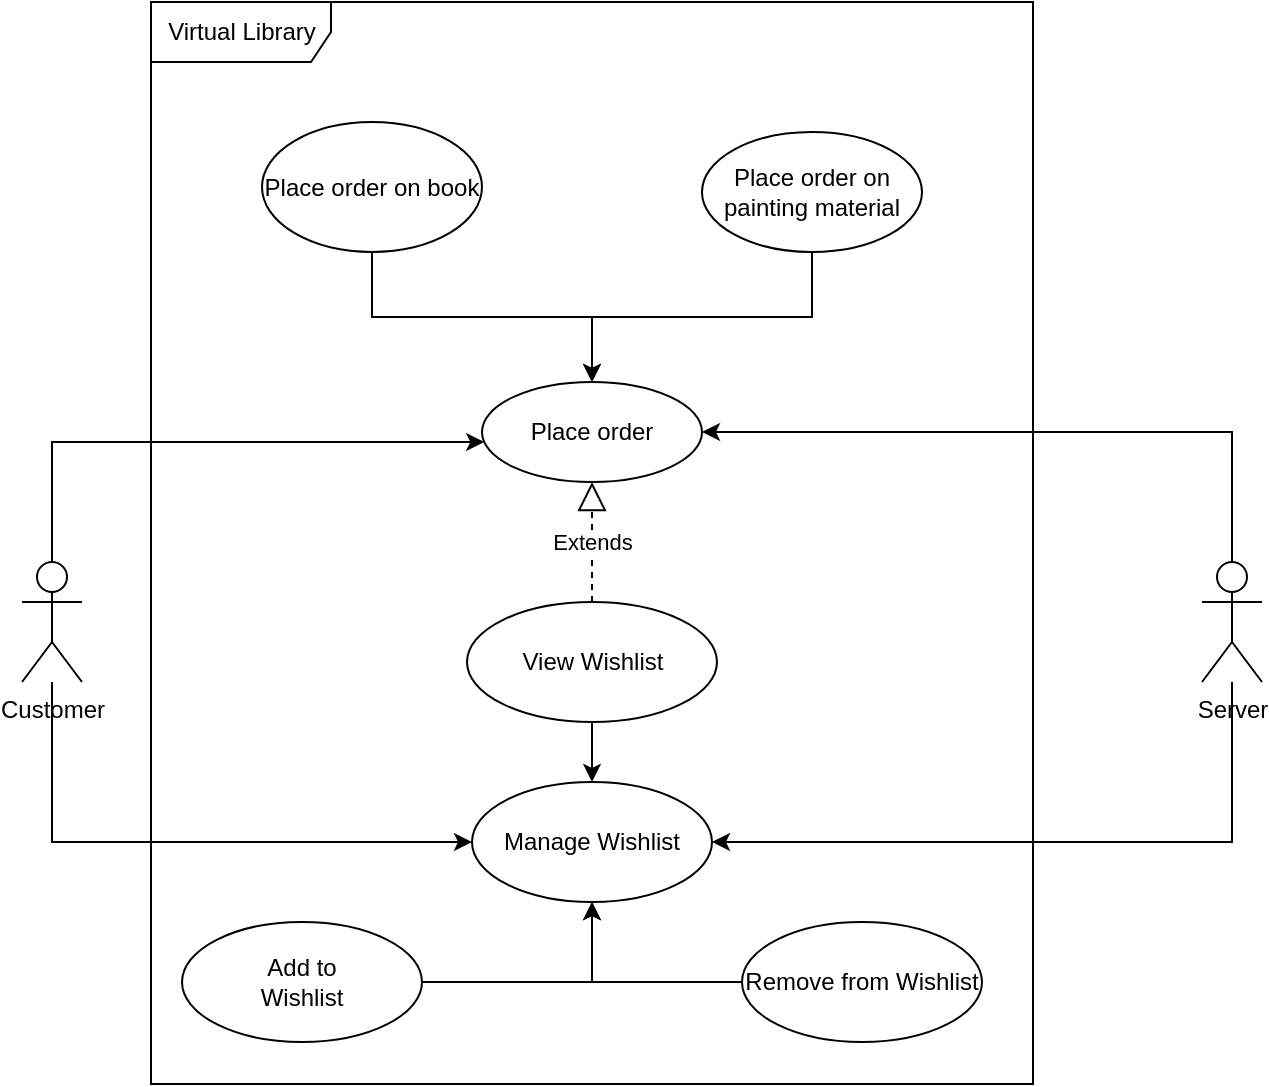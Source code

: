 <mxfile version="14.5.1" type="device"><diagram id="ptjIjk5kiq9-KrTUT66w" name="Page-1"><mxGraphModel dx="1194" dy="692" grid="1" gridSize="10" guides="1" tooltips="1" connect="1" arrows="1" fold="1" page="1" pageScale="1" pageWidth="827" pageHeight="1169" math="0" shadow="0"><root><mxCell id="0"/><mxCell id="1" parent="0"/><mxCell id="LtGgw2NjM6L2O2xvOuO4-1" value="&lt;div&gt;Virtual Library&lt;/div&gt;" style="shape=umlFrame;whiteSpace=wrap;html=1;width=90;height=30;" vertex="1" parent="1"><mxGeometry x="164.5" y="50" width="441" height="541" as="geometry"/></mxCell><mxCell id="LtGgw2NjM6L2O2xvOuO4-7" style="edgeStyle=orthogonalEdgeStyle;rounded=0;orthogonalLoop=1;jettySize=auto;html=1;" edge="1" parent="1" source="LtGgw2NjM6L2O2xvOuO4-2" target="LtGgw2NjM6L2O2xvOuO4-4"><mxGeometry relative="1" as="geometry"><Array as="points"><mxPoint x="115" y="270"/></Array></mxGeometry></mxCell><mxCell id="LtGgw2NjM6L2O2xvOuO4-19" style="edgeStyle=orthogonalEdgeStyle;rounded=0;orthogonalLoop=1;jettySize=auto;html=1;" edge="1" parent="1" source="LtGgw2NjM6L2O2xvOuO4-2" target="LtGgw2NjM6L2O2xvOuO4-17"><mxGeometry relative="1" as="geometry"><Array as="points"><mxPoint x="115" y="470"/></Array></mxGeometry></mxCell><mxCell id="LtGgw2NjM6L2O2xvOuO4-2" value="&lt;div&gt;Customer&lt;/div&gt;" style="shape=umlActor;verticalLabelPosition=bottom;verticalAlign=top;html=1;" vertex="1" parent="1"><mxGeometry x="100" y="330" width="30" height="60" as="geometry"/></mxCell><mxCell id="LtGgw2NjM6L2O2xvOuO4-8" style="edgeStyle=orthogonalEdgeStyle;rounded=0;orthogonalLoop=1;jettySize=auto;html=1;" edge="1" parent="1" source="LtGgw2NjM6L2O2xvOuO4-3" target="LtGgw2NjM6L2O2xvOuO4-4"><mxGeometry relative="1" as="geometry"><Array as="points"><mxPoint x="705" y="265"/></Array></mxGeometry></mxCell><mxCell id="LtGgw2NjM6L2O2xvOuO4-20" style="edgeStyle=orthogonalEdgeStyle;rounded=0;orthogonalLoop=1;jettySize=auto;html=1;" edge="1" parent="1" source="LtGgw2NjM6L2O2xvOuO4-3" target="LtGgw2NjM6L2O2xvOuO4-17"><mxGeometry relative="1" as="geometry"><Array as="points"><mxPoint x="705" y="470"/></Array></mxGeometry></mxCell><mxCell id="LtGgw2NjM6L2O2xvOuO4-3" value="&lt;div&gt;Server&lt;/div&gt;" style="shape=umlActor;verticalLabelPosition=bottom;verticalAlign=top;html=1;" vertex="1" parent="1"><mxGeometry x="690" y="330" width="30" height="60" as="geometry"/></mxCell><mxCell id="LtGgw2NjM6L2O2xvOuO4-4" value="Place order" style="ellipse;whiteSpace=wrap;html=1;" vertex="1" parent="1"><mxGeometry x="330" y="240" width="110" height="50" as="geometry"/></mxCell><mxCell id="LtGgw2NjM6L2O2xvOuO4-11" style="edgeStyle=orthogonalEdgeStyle;rounded=0;orthogonalLoop=1;jettySize=auto;html=1;" edge="1" parent="1" source="LtGgw2NjM6L2O2xvOuO4-9" target="LtGgw2NjM6L2O2xvOuO4-4"><mxGeometry relative="1" as="geometry"/></mxCell><mxCell id="LtGgw2NjM6L2O2xvOuO4-9" value="Place order on book" style="ellipse;whiteSpace=wrap;html=1;" vertex="1" parent="1"><mxGeometry x="220" y="110" width="110" height="65" as="geometry"/></mxCell><mxCell id="LtGgw2NjM6L2O2xvOuO4-12" style="edgeStyle=orthogonalEdgeStyle;rounded=0;orthogonalLoop=1;jettySize=auto;html=1;" edge="1" parent="1" source="LtGgw2NjM6L2O2xvOuO4-10" target="LtGgw2NjM6L2O2xvOuO4-4"><mxGeometry relative="1" as="geometry"/></mxCell><mxCell id="LtGgw2NjM6L2O2xvOuO4-10" value="Place order on painting material" style="ellipse;whiteSpace=wrap;html=1;" vertex="1" parent="1"><mxGeometry x="440" y="115" width="110" height="60" as="geometry"/></mxCell><mxCell id="LtGgw2NjM6L2O2xvOuO4-21" style="edgeStyle=orthogonalEdgeStyle;rounded=0;orthogonalLoop=1;jettySize=auto;html=1;" edge="1" parent="1" source="LtGgw2NjM6L2O2xvOuO4-16" target="LtGgw2NjM6L2O2xvOuO4-17"><mxGeometry relative="1" as="geometry"/></mxCell><mxCell id="LtGgw2NjM6L2O2xvOuO4-16" value="&lt;div&gt;Add to &lt;br&gt;&lt;/div&gt;&lt;div&gt;Wishlist&lt;/div&gt;" style="ellipse;whiteSpace=wrap;html=1;" vertex="1" parent="1"><mxGeometry x="180" y="510" width="120" height="60" as="geometry"/></mxCell><mxCell id="LtGgw2NjM6L2O2xvOuO4-17" value="Manage Wishlist" style="ellipse;whiteSpace=wrap;html=1;" vertex="1" parent="1"><mxGeometry x="325" y="440" width="120" height="60" as="geometry"/></mxCell><mxCell id="LtGgw2NjM6L2O2xvOuO4-22" style="edgeStyle=orthogonalEdgeStyle;rounded=0;orthogonalLoop=1;jettySize=auto;html=1;" edge="1" parent="1" source="LtGgw2NjM6L2O2xvOuO4-18" target="LtGgw2NjM6L2O2xvOuO4-17"><mxGeometry relative="1" as="geometry"/></mxCell><mxCell id="LtGgw2NjM6L2O2xvOuO4-18" value="Remove from Wishlist" style="ellipse;whiteSpace=wrap;html=1;" vertex="1" parent="1"><mxGeometry x="460" y="510" width="120" height="60" as="geometry"/></mxCell><mxCell id="LtGgw2NjM6L2O2xvOuO4-24" style="edgeStyle=orthogonalEdgeStyle;rounded=0;orthogonalLoop=1;jettySize=auto;html=1;" edge="1" parent="1" source="LtGgw2NjM6L2O2xvOuO4-23" target="LtGgw2NjM6L2O2xvOuO4-17"><mxGeometry relative="1" as="geometry"/></mxCell><mxCell id="LtGgw2NjM6L2O2xvOuO4-23" value="View Wishlist" style="ellipse;whiteSpace=wrap;html=1;" vertex="1" parent="1"><mxGeometry x="322.5" y="350" width="125" height="60" as="geometry"/></mxCell><mxCell id="LtGgw2NjM6L2O2xvOuO4-28" value="Extends" style="endArrow=block;dashed=1;endFill=0;endSize=12;html=1;" edge="1" parent="1" source="LtGgw2NjM6L2O2xvOuO4-23" target="LtGgw2NjM6L2O2xvOuO4-4"><mxGeometry width="160" relative="1" as="geometry"><mxPoint x="390" y="380" as="sourcePoint"/><mxPoint x="550" y="380" as="targetPoint"/></mxGeometry></mxCell></root></mxGraphModel></diagram></mxfile>